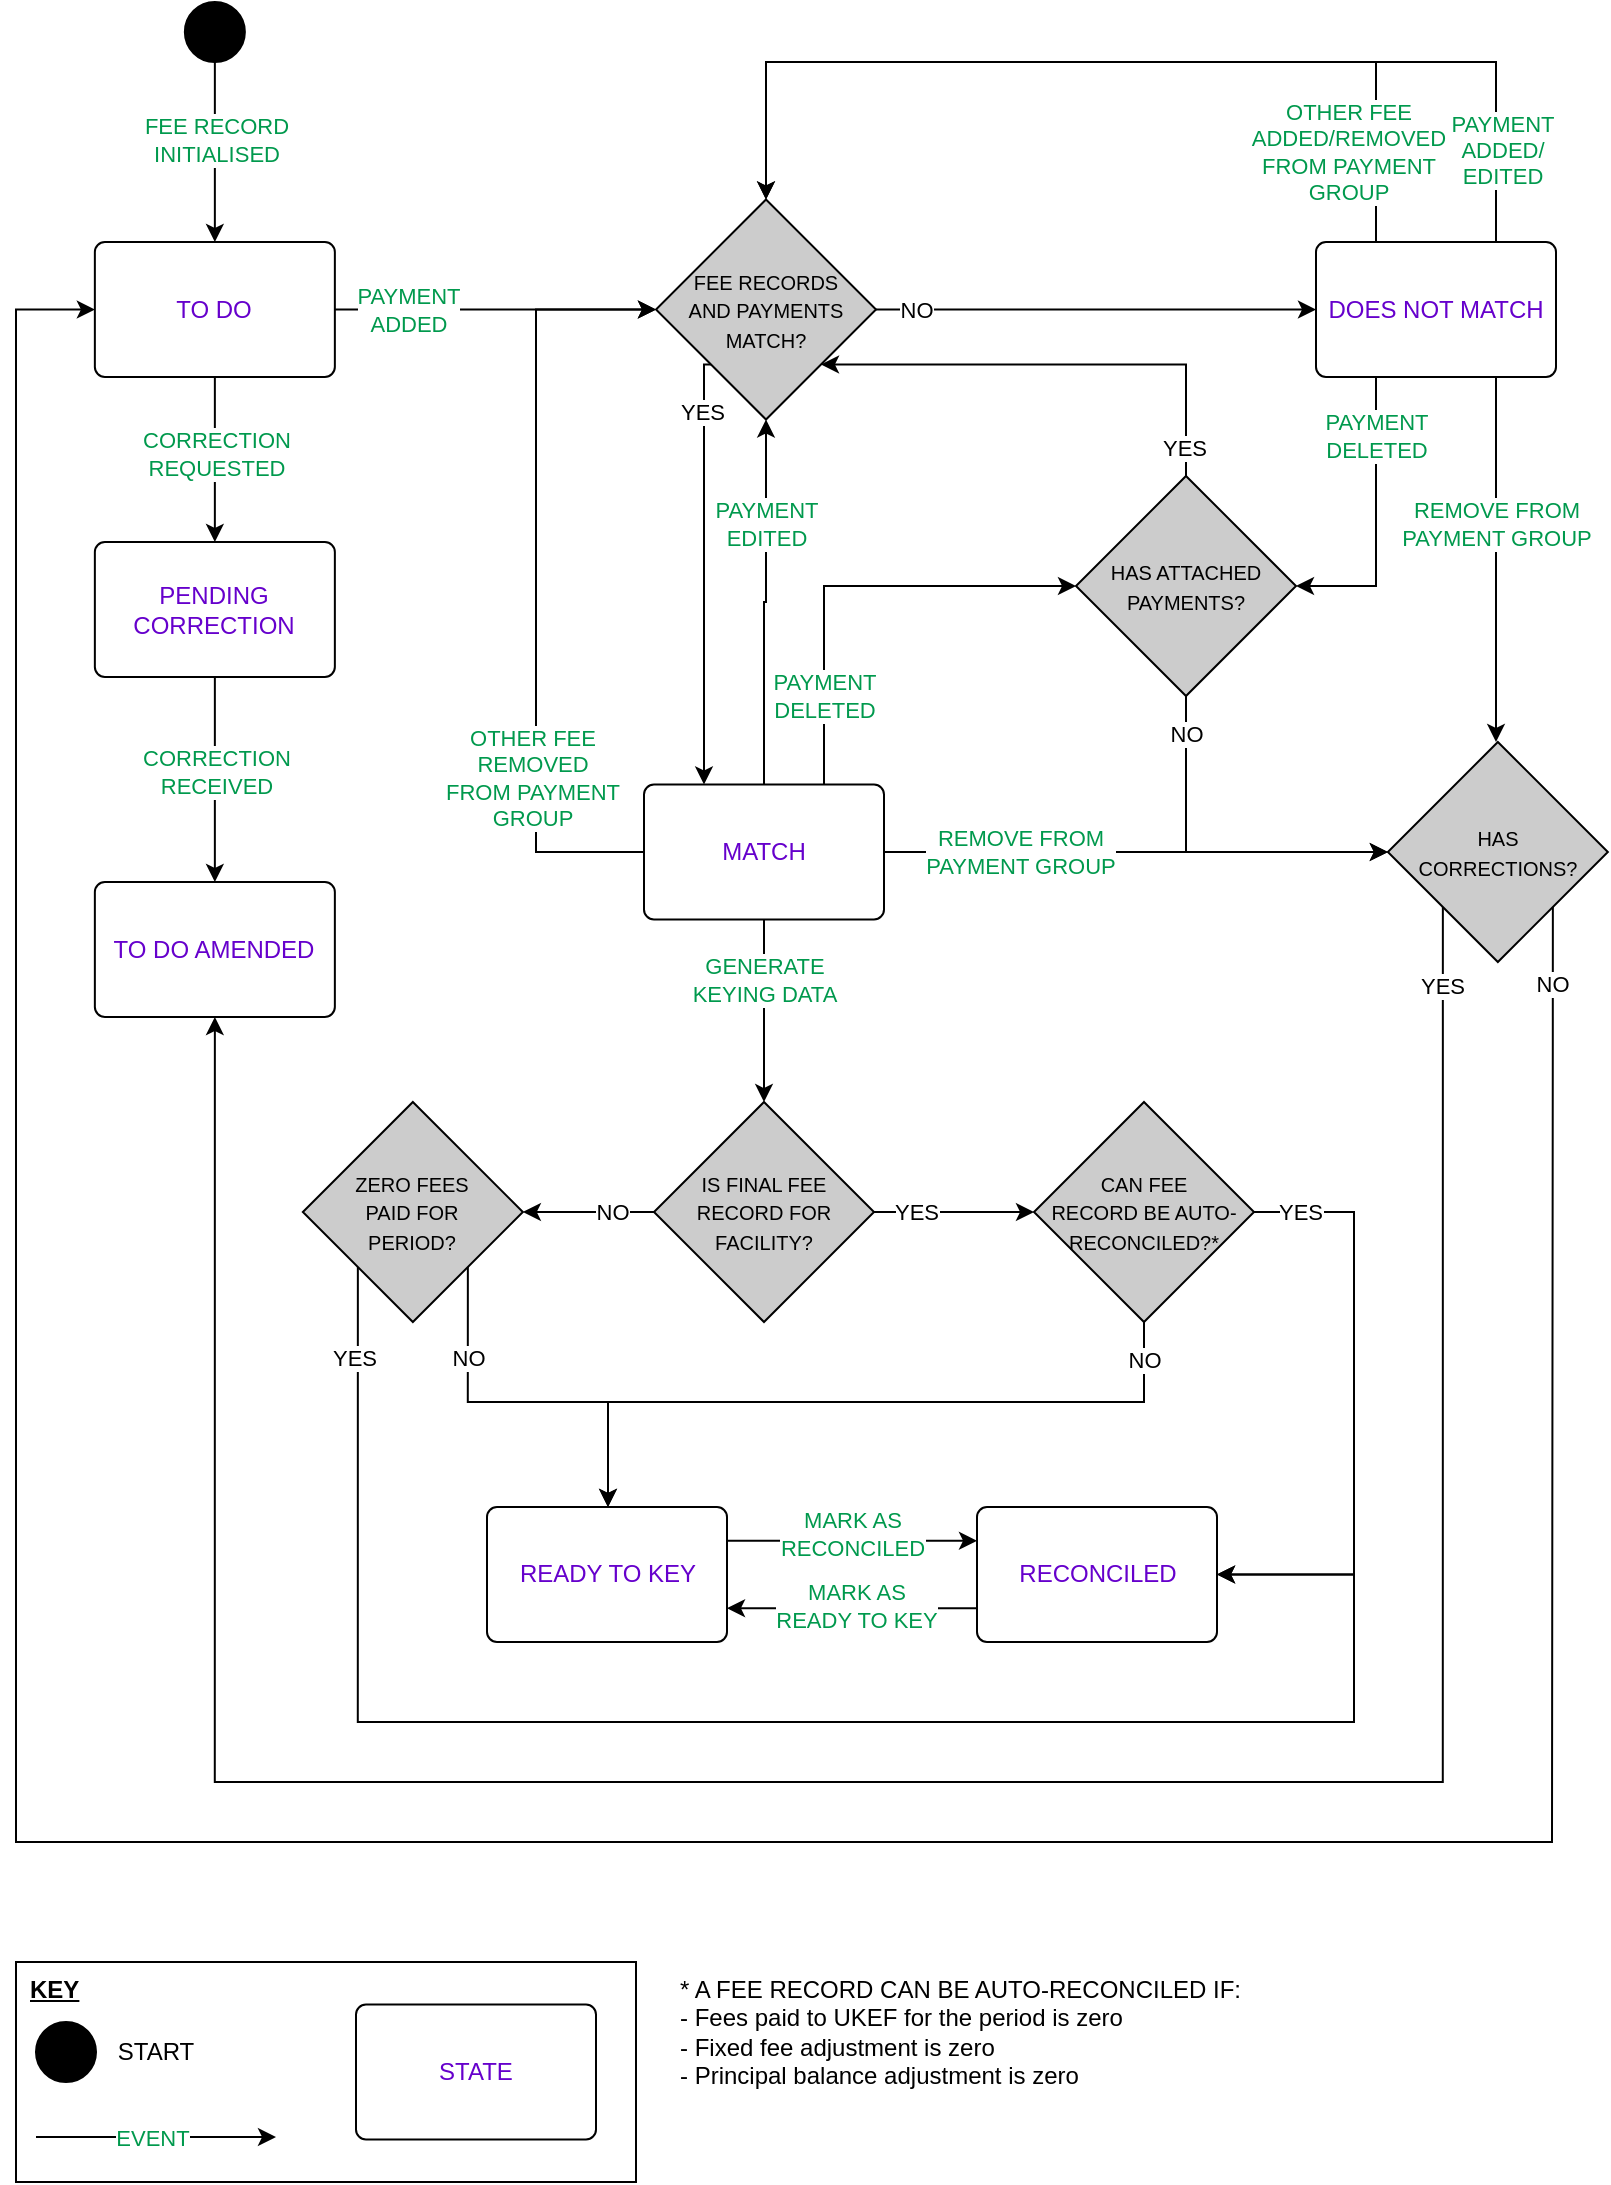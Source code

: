 <mxfile version="22.1.2" type="device">
  <diagram name="Page-1" id="NJPWzTDh_QYS_qL_PLhn">
    <mxGraphModel dx="1848" dy="2431" grid="1" gridSize="10" guides="1" tooltips="1" connect="1" arrows="1" fold="1" page="1" pageScale="1" pageWidth="827" pageHeight="1169" math="0" shadow="0">
      <root>
        <mxCell id="0" />
        <mxCell id="1" parent="0" />
        <mxCell id="Gj9VxU12owduN0ynIQGK-17" value="&lt;font style=&quot;font-size: 10px;&quot;&gt;FEE RECORDS&lt;br&gt;AND PAYMENTS MATCH?&lt;br&gt;&lt;/font&gt;" style="rhombus;whiteSpace=wrap;html=1;labelBackgroundColor=none;fillColor=#CCCCCC;fontColor=default;" vertex="1" parent="1">
          <mxGeometry x="330" y="-1061.25" width="110" height="110" as="geometry" />
        </mxCell>
        <mxCell id="Gj9VxU12owduN0ynIQGK-3" value="" style="ellipse;fillColor=strokeColor;html=1;" vertex="1" parent="1">
          <mxGeometry x="94.43" y="-1160" width="30" height="30" as="geometry" />
        </mxCell>
        <mxCell id="Gj9VxU12owduN0ynIQGK-4" value="&lt;font color=&quot;#6600cc&quot;&gt;TO DO&lt;/font&gt;" style="html=1;align=center;verticalAlign=middle;rounded=1;absoluteArcSize=1;arcSize=10;dashed=0;whiteSpace=wrap;" vertex="1" parent="1">
          <mxGeometry x="49.43" y="-1040" width="120" height="67.5" as="geometry" />
        </mxCell>
        <mxCell id="Gj9VxU12owduN0ynIQGK-5" value="" style="endArrow=classic;html=1;rounded=0;exitX=0.5;exitY=1;exitDx=0;exitDy=0;entryX=0.5;entryY=0;entryDx=0;entryDy=0;edgeStyle=orthogonalEdgeStyle;" edge="1" parent="1" source="Gj9VxU12owduN0ynIQGK-3" target="Gj9VxU12owduN0ynIQGK-4">
          <mxGeometry width="50" height="50" relative="1" as="geometry">
            <mxPoint x="230" y="-1250" as="sourcePoint" />
            <mxPoint x="270" y="-1205" as="targetPoint" />
          </mxGeometry>
        </mxCell>
        <mxCell id="Gj9VxU12owduN0ynIQGK-6" value="&lt;font color=&quot;#00994d&quot;&gt;FEE RECORD&lt;br&gt;INITIALISED&lt;br&gt;&lt;/font&gt;" style="edgeLabel;html=1;align=center;verticalAlign=middle;resizable=0;points=[];" vertex="1" connectable="0" parent="Gj9VxU12owduN0ynIQGK-5">
          <mxGeometry x="-0.085" y="3" relative="1" as="geometry">
            <mxPoint x="-3" y="-2" as="offset" />
          </mxGeometry>
        </mxCell>
        <mxCell id="Gj9VxU12owduN0ynIQGK-59" style="edgeStyle=orthogonalEdgeStyle;rounded=0;orthogonalLoop=1;jettySize=auto;html=1;exitX=0;exitY=0.5;exitDx=0;exitDy=0;entryX=0;entryY=0.5;entryDx=0;entryDy=0;" edge="1" parent="1" source="Gj9VxU12owduN0ynIQGK-79" target="Gj9VxU12owduN0ynIQGK-17">
          <mxGeometry relative="1" as="geometry">
            <mxPoint x="330" y="-980" as="targetPoint" />
            <Array as="points">
              <mxPoint x="270" y="-735" />
              <mxPoint x="270" y="-1006" />
            </Array>
          </mxGeometry>
        </mxCell>
        <mxCell id="Gj9VxU12owduN0ynIQGK-60" value="&lt;span style=&quot;color: rgb(0, 153, 77);&quot;&gt;OTHER FEE&lt;br&gt;REMOVED&lt;br&gt;FROM PAYMENT&lt;br&gt;GROUP&lt;br&gt;&lt;/span&gt;" style="edgeLabel;html=1;align=center;verticalAlign=middle;resizable=0;points=[];" vertex="1" connectable="0" parent="Gj9VxU12owduN0ynIQGK-59">
          <mxGeometry x="-0.115" y="1" relative="1" as="geometry">
            <mxPoint x="-1" y="79" as="offset" />
          </mxGeometry>
        </mxCell>
        <mxCell id="Gj9VxU12owduN0ynIQGK-63" style="edgeStyle=orthogonalEdgeStyle;rounded=0;orthogonalLoop=1;jettySize=auto;html=1;exitX=0.25;exitY=1;exitDx=0;exitDy=0;entryX=1;entryY=0.5;entryDx=0;entryDy=0;" edge="1" parent="1" source="Gj9VxU12owduN0ynIQGK-8" target="Gj9VxU12owduN0ynIQGK-85">
          <mxGeometry relative="1" as="geometry">
            <mxPoint x="1069.93" y="-1033.17" as="targetPoint" />
            <mxPoint x="949.86" y="-972.545" as="sourcePoint" />
            <Array as="points">
              <mxPoint x="690" y="-868" />
            </Array>
          </mxGeometry>
        </mxCell>
        <mxCell id="Gj9VxU12owduN0ynIQGK-64" value="&lt;font style=&quot;border-color: var(--border-color);&quot; color=&quot;#00994d&quot;&gt;PAYMENT&lt;/font&gt;&lt;br style=&quot;border-color: var(--border-color); color: rgb(0, 153, 77);&quot;&gt;&lt;span style=&quot;border-color: var(--border-color); color: rgb(0, 153, 77);&quot;&gt;DELETED&lt;/span&gt;" style="edgeLabel;html=1;align=center;verticalAlign=middle;resizable=0;points=[];" vertex="1" connectable="0" parent="Gj9VxU12owduN0ynIQGK-63">
          <mxGeometry x="-0.003" relative="1" as="geometry">
            <mxPoint y="-43" as="offset" />
          </mxGeometry>
        </mxCell>
        <mxCell id="Gj9VxU12owduN0ynIQGK-65" style="edgeStyle=orthogonalEdgeStyle;rounded=0;orthogonalLoop=1;jettySize=auto;html=1;exitX=0.75;exitY=1;exitDx=0;exitDy=0;entryX=0.5;entryY=0;entryDx=0;entryDy=0;" edge="1" parent="1" source="Gj9VxU12owduN0ynIQGK-8" target="Gj9VxU12owduN0ynIQGK-35">
          <mxGeometry relative="1" as="geometry">
            <mxPoint x="797.5" y="-951.25" as="sourcePoint" />
            <mxPoint x="720.0" y="-756.25" as="targetPoint" />
            <Array as="points">
              <mxPoint x="750" y="-790" />
            </Array>
          </mxGeometry>
        </mxCell>
        <mxCell id="Gj9VxU12owduN0ynIQGK-66" value="&lt;font color=&quot;#00994d&quot;&gt;REMOVE FROM&lt;br style=&quot;border-color: var(--border-color);&quot;&gt;PAYMENT GROUP&lt;/font&gt;" style="edgeLabel;html=1;align=center;verticalAlign=middle;resizable=0;points=[];" vertex="1" connectable="0" parent="Gj9VxU12owduN0ynIQGK-65">
          <mxGeometry x="-0.764" y="1" relative="1" as="geometry">
            <mxPoint x="-1" y="52" as="offset" />
          </mxGeometry>
        </mxCell>
        <mxCell id="Gj9VxU12owduN0ynIQGK-67" style="edgeStyle=orthogonalEdgeStyle;rounded=0;orthogonalLoop=1;jettySize=auto;html=1;exitX=0.25;exitY=0;exitDx=0;exitDy=0;entryX=0.5;entryY=0;entryDx=0;entryDy=0;" edge="1" parent="1" source="Gj9VxU12owduN0ynIQGK-8" target="Gj9VxU12owduN0ynIQGK-17">
          <mxGeometry relative="1" as="geometry">
            <Array as="points">
              <mxPoint x="690" y="-1130" />
              <mxPoint x="385" y="-1130" />
            </Array>
          </mxGeometry>
        </mxCell>
        <mxCell id="Gj9VxU12owduN0ynIQGK-68" value="&lt;font color=&quot;#00994d&quot;&gt;OTHER FEE&lt;br style=&quot;border-color: var(--border-color);&quot;&gt;ADDED/REMOVED&lt;br style=&quot;border-color: var(--border-color);&quot;&gt;FROM PAYMENT&lt;br style=&quot;border-color: var(--border-color);&quot;&gt;GROUP&lt;/font&gt;" style="edgeLabel;html=1;align=center;verticalAlign=middle;resizable=0;points=[];" vertex="1" connectable="0" parent="Gj9VxU12owduN0ynIQGK-67">
          <mxGeometry x="0.053" y="-1" relative="1" as="geometry">
            <mxPoint x="140" y="46" as="offset" />
          </mxGeometry>
        </mxCell>
        <mxCell id="Gj9VxU12owduN0ynIQGK-8" value="&lt;font color=&quot;#6600cc&quot;&gt;DOES NOT MATCH&lt;/font&gt;" style="html=1;align=center;verticalAlign=middle;rounded=1;absoluteArcSize=1;arcSize=10;dashed=0;whiteSpace=wrap;" vertex="1" parent="1">
          <mxGeometry x="660.0" y="-1040" width="120" height="67.5" as="geometry" />
        </mxCell>
        <mxCell id="Gj9VxU12owduN0ynIQGK-12" value="&lt;font color=&quot;#6600cc&quot;&gt;PENDING CORRECTION&lt;/font&gt;" style="html=1;align=center;verticalAlign=middle;rounded=1;absoluteArcSize=1;arcSize=10;dashed=0;whiteSpace=wrap;" vertex="1" parent="1">
          <mxGeometry x="49.43" y="-890" width="120" height="67.5" as="geometry" />
        </mxCell>
        <mxCell id="Gj9VxU12owduN0ynIQGK-13" value="&lt;font color=&quot;#6600cc&quot;&gt;TO DO AMENDED&lt;/font&gt;" style="html=1;align=center;verticalAlign=middle;rounded=1;absoluteArcSize=1;arcSize=10;dashed=0;whiteSpace=wrap;" vertex="1" parent="1">
          <mxGeometry x="49.43" y="-720" width="120" height="67.5" as="geometry" />
        </mxCell>
        <mxCell id="Gj9VxU12owduN0ynIQGK-15" value="" style="endArrow=classic;html=1;rounded=0;exitX=1;exitY=0.5;exitDx=0;exitDy=0;edgeStyle=orthogonalEdgeStyle;entryX=0;entryY=0.5;entryDx=0;entryDy=0;" edge="1" parent="1" source="Gj9VxU12owduN0ynIQGK-4" target="Gj9VxU12owduN0ynIQGK-17">
          <mxGeometry width="50" height="50" relative="1" as="geometry">
            <mxPoint x="186.43" y="-1060" as="sourcePoint" />
            <mxPoint x="109.43" y="-1100" as="targetPoint" />
          </mxGeometry>
        </mxCell>
        <mxCell id="Gj9VxU12owduN0ynIQGK-16" value="&lt;font color=&quot;#00994d&quot;&gt;PAYMENT&lt;br&gt;ADDED&lt;br&gt;&lt;/font&gt;" style="edgeLabel;html=1;align=center;verticalAlign=middle;resizable=0;points=[];" vertex="1" connectable="0" parent="Gj9VxU12owduN0ynIQGK-15">
          <mxGeometry x="-0.077" relative="1" as="geometry">
            <mxPoint x="-38" as="offset" />
          </mxGeometry>
        </mxCell>
        <mxCell id="Gj9VxU12owduN0ynIQGK-18" style="edgeStyle=orthogonalEdgeStyle;rounded=0;orthogonalLoop=1;jettySize=auto;html=1;entryX=0.25;entryY=0;entryDx=0;entryDy=0;exitX=0;exitY=1;exitDx=0;exitDy=0;" edge="1" parent="1" source="Gj9VxU12owduN0ynIQGK-17" target="Gj9VxU12owduN0ynIQGK-79">
          <mxGeometry relative="1" as="geometry">
            <mxPoint x="370" y="-1080" as="sourcePoint" />
            <Array as="points">
              <mxPoint x="354" y="-979" />
            </Array>
          </mxGeometry>
        </mxCell>
        <mxCell id="Gj9VxU12owduN0ynIQGK-19" value="YES" style="edgeLabel;html=1;align=center;verticalAlign=middle;resizable=0;points=[];" vertex="1" connectable="0" parent="Gj9VxU12owduN0ynIQGK-18">
          <mxGeometry x="-0.153" relative="1" as="geometry">
            <mxPoint x="-1" y="-64" as="offset" />
          </mxGeometry>
        </mxCell>
        <mxCell id="Gj9VxU12owduN0ynIQGK-20" style="edgeStyle=orthogonalEdgeStyle;rounded=0;orthogonalLoop=1;jettySize=auto;html=1;exitX=1;exitY=0.5;exitDx=0;exitDy=0;entryX=0;entryY=0.5;entryDx=0;entryDy=0;" edge="1" parent="1" source="Gj9VxU12owduN0ynIQGK-17" target="Gj9VxU12owduN0ynIQGK-8">
          <mxGeometry relative="1" as="geometry">
            <mxPoint x="422.5" y="-883.75" as="sourcePoint" />
            <mxPoint x="610" y="-960" as="targetPoint" />
            <Array as="points">
              <mxPoint x="490" y="-1006" />
              <mxPoint x="490" y="-1006" />
            </Array>
          </mxGeometry>
        </mxCell>
        <mxCell id="Gj9VxU12owduN0ynIQGK-21" value="NO" style="edgeLabel;html=1;align=center;verticalAlign=middle;resizable=0;points=[];" vertex="1" connectable="0" parent="Gj9VxU12owduN0ynIQGK-20">
          <mxGeometry x="-0.887" y="1" relative="1" as="geometry">
            <mxPoint x="7" y="1" as="offset" />
          </mxGeometry>
        </mxCell>
        <mxCell id="Gj9VxU12owduN0ynIQGK-22" value="" style="endArrow=classic;html=1;rounded=0;exitX=0.5;exitY=1;exitDx=0;exitDy=0;edgeStyle=orthogonalEdgeStyle;fontColor=#00994D;entryX=0.5;entryY=0;entryDx=0;entryDy=0;" edge="1" parent="1" source="Gj9VxU12owduN0ynIQGK-4" target="Gj9VxU12owduN0ynIQGK-12">
          <mxGeometry width="50" height="50" relative="1" as="geometry">
            <mxPoint x="296.43" y="-980" as="sourcePoint" />
            <mxPoint x="109.43" y="-870" as="targetPoint" />
          </mxGeometry>
        </mxCell>
        <mxCell id="Gj9VxU12owduN0ynIQGK-23" value="&lt;font color=&quot;#00994d&quot;&gt;CORRECTION&lt;br&gt;REQUESTED&lt;/font&gt;" style="edgeLabel;html=1;align=center;verticalAlign=middle;resizable=0;points=[];" vertex="1" connectable="0" parent="Gj9VxU12owduN0ynIQGK-22">
          <mxGeometry x="-0.077" relative="1" as="geometry">
            <mxPoint as="offset" />
          </mxGeometry>
        </mxCell>
        <mxCell id="Gj9VxU12owduN0ynIQGK-26" value="" style="endArrow=classic;html=1;rounded=0;exitX=0.5;exitY=1;exitDx=0;exitDy=0;edgeStyle=orthogonalEdgeStyle;fontColor=#00994D;entryX=0.5;entryY=0;entryDx=0;entryDy=0;" edge="1" parent="1" source="Gj9VxU12owduN0ynIQGK-12" target="Gj9VxU12owduN0ynIQGK-13">
          <mxGeometry width="50" height="50" relative="1" as="geometry">
            <mxPoint x="176.43" y="-810" as="sourcePoint" />
            <mxPoint x="106.43" y="-730" as="targetPoint" />
          </mxGeometry>
        </mxCell>
        <mxCell id="Gj9VxU12owduN0ynIQGK-27" value="&lt;font color=&quot;#00994d&quot;&gt;CORRECTION&lt;br&gt;RECEIVED&lt;/font&gt;" style="edgeLabel;html=1;align=center;verticalAlign=middle;resizable=0;points=[];" vertex="1" connectable="0" parent="Gj9VxU12owduN0ynIQGK-26">
          <mxGeometry x="-0.077" relative="1" as="geometry">
            <mxPoint as="offset" />
          </mxGeometry>
        </mxCell>
        <mxCell id="Gj9VxU12owduN0ynIQGK-32" style="edgeStyle=orthogonalEdgeStyle;rounded=0;orthogonalLoop=1;jettySize=auto;html=1;exitX=0.5;exitY=1;exitDx=0;exitDy=0;entryX=0;entryY=0.5;entryDx=0;entryDy=0;" edge="1" parent="1" source="Gj9VxU12owduN0ynIQGK-85" target="Gj9VxU12owduN0ynIQGK-35">
          <mxGeometry relative="1" as="geometry">
            <mxPoint x="770" y="-795" as="targetPoint" />
            <mxPoint x="220" y="-1574" as="sourcePoint" />
            <Array as="points">
              <mxPoint x="595" y="-735" />
            </Array>
          </mxGeometry>
        </mxCell>
        <mxCell id="Gj9VxU12owduN0ynIQGK-33" value="NO" style="edgeLabel;html=1;align=center;verticalAlign=middle;resizable=0;points=[];" vertex="1" connectable="0" parent="Gj9VxU12owduN0ynIQGK-32">
          <mxGeometry x="-0.887" y="1" relative="1" as="geometry">
            <mxPoint x="-1" y="9" as="offset" />
          </mxGeometry>
        </mxCell>
        <mxCell id="Gj9VxU12owduN0ynIQGK-36" style="edgeStyle=orthogonalEdgeStyle;rounded=0;orthogonalLoop=1;jettySize=auto;html=1;exitX=0;exitY=1;exitDx=0;exitDy=0;entryX=0.5;entryY=1;entryDx=0;entryDy=0;" edge="1" parent="1" source="Gj9VxU12owduN0ynIQGK-35" target="Gj9VxU12owduN0ynIQGK-13">
          <mxGeometry relative="1" as="geometry">
            <mxPoint x="52.39" y="-526.25" as="targetPoint" />
            <mxPoint x="607.89" y="-690" as="sourcePoint" />
            <Array as="points">
              <mxPoint x="723" y="-270" />
              <mxPoint x="109" y="-270" />
            </Array>
          </mxGeometry>
        </mxCell>
        <mxCell id="Gj9VxU12owduN0ynIQGK-37" value="YES" style="edgeLabel;html=1;align=center;verticalAlign=middle;resizable=0;points=[];" vertex="1" connectable="0" parent="Gj9VxU12owduN0ynIQGK-36">
          <mxGeometry x="-0.95" relative="1" as="geometry">
            <mxPoint x="-1" y="3" as="offset" />
          </mxGeometry>
        </mxCell>
        <mxCell id="Gj9VxU12owduN0ynIQGK-91" style="edgeStyle=orthogonalEdgeStyle;rounded=0;orthogonalLoop=1;jettySize=auto;html=1;exitX=1;exitY=1;exitDx=0;exitDy=0;entryX=0;entryY=0.5;entryDx=0;entryDy=0;" edge="1" parent="1" source="Gj9VxU12owduN0ynIQGK-35" target="Gj9VxU12owduN0ynIQGK-4">
          <mxGeometry relative="1" as="geometry">
            <Array as="points">
              <mxPoint x="778" y="-640" />
              <mxPoint x="778" y="-240" />
              <mxPoint x="10" y="-240" />
              <mxPoint x="10" y="-1006" />
            </Array>
          </mxGeometry>
        </mxCell>
        <mxCell id="Gj9VxU12owduN0ynIQGK-92" value="NO" style="edgeLabel;html=1;align=center;verticalAlign=middle;resizable=0;points=[];" vertex="1" connectable="0" parent="Gj9VxU12owduN0ynIQGK-91">
          <mxGeometry x="-0.972" y="1" relative="1" as="geometry">
            <mxPoint x="-2" y="10" as="offset" />
          </mxGeometry>
        </mxCell>
        <mxCell id="Gj9VxU12owduN0ynIQGK-35" value="&lt;font style=&quot;font-size: 10px;&quot;&gt;HAS&lt;br&gt;CORRECTIONS?&lt;br&gt;&lt;/font&gt;" style="rhombus;whiteSpace=wrap;html=1;labelBackgroundColor=none;fillColor=#CCCCCC;fontColor=default;" vertex="1" parent="1">
          <mxGeometry x="695.93" y="-790" width="110" height="110" as="geometry" />
        </mxCell>
        <mxCell id="Gj9VxU12owduN0ynIQGK-49" value="* A FEE RECORD CAN BE AUTO-RECONCILED IF:&lt;br&gt;- Fees paid to UKEF for the period is zero&lt;br&gt;- Fixed fee adjustment is zero&lt;br&gt;- Principal balance adjustment is zero" style="text;html=1;strokeColor=none;fillColor=none;align=left;verticalAlign=top;whiteSpace=wrap;rounded=0;" vertex="1" parent="1">
          <mxGeometry x="340" y="-180" width="447" height="110" as="geometry" />
        </mxCell>
        <mxCell id="Gj9VxU12owduN0ynIQGK-57" value="" style="endArrow=classic;html=1;rounded=0;exitX=1;exitY=0.5;exitDx=0;exitDy=0;edgeStyle=orthogonalEdgeStyle;entryX=0;entryY=0.5;entryDx=0;entryDy=0;" edge="1" parent="1" source="Gj9VxU12owduN0ynIQGK-79" target="Gj9VxU12owduN0ynIQGK-35">
          <mxGeometry width="50" height="50" relative="1" as="geometry">
            <mxPoint x="430" y="-806.875" as="sourcePoint" />
            <mxPoint x="604.93" y="-850" as="targetPoint" />
            <Array as="points">
              <mxPoint x="490" y="-735" />
              <mxPoint x="490" y="-735" />
            </Array>
          </mxGeometry>
        </mxCell>
        <mxCell id="Gj9VxU12owduN0ynIQGK-58" value="&lt;font color=&quot;#00994d&quot;&gt;REMOVE FROM&lt;br&gt;PAYMENT GROUP&lt;br&gt;&lt;/font&gt;" style="edgeLabel;html=1;align=center;verticalAlign=middle;resizable=0;points=[];" vertex="1" connectable="0" parent="Gj9VxU12owduN0ynIQGK-57">
          <mxGeometry x="-0.077" relative="1" as="geometry">
            <mxPoint x="-49" as="offset" />
          </mxGeometry>
        </mxCell>
        <mxCell id="Gj9VxU12owduN0ynIQGK-61" value="" style="endArrow=classic;html=1;rounded=0;exitX=0.75;exitY=0;exitDx=0;exitDy=0;edgeStyle=orthogonalEdgeStyle;entryX=0.5;entryY=0;entryDx=0;entryDy=0;" edge="1" parent="1" source="Gj9VxU12owduN0ynIQGK-8" target="Gj9VxU12owduN0ynIQGK-17">
          <mxGeometry width="50" height="50" relative="1" as="geometry">
            <mxPoint x="219.93" y="-1060" as="sourcePoint" />
            <mxPoint x="219.93" y="-1160" as="targetPoint" />
            <Array as="points">
              <mxPoint x="750" y="-1130" />
              <mxPoint x="385" y="-1130" />
            </Array>
          </mxGeometry>
        </mxCell>
        <mxCell id="Gj9VxU12owduN0ynIQGK-62" value="&lt;font color=&quot;#00994d&quot;&gt;PAYMENT&lt;br&gt;ADDED/&lt;br&gt;EDITED&lt;br&gt;&lt;/font&gt;" style="edgeLabel;html=1;align=center;verticalAlign=middle;resizable=0;points=[];" vertex="1" connectable="0" parent="Gj9VxU12owduN0ynIQGK-61">
          <mxGeometry x="-0.077" relative="1" as="geometry">
            <mxPoint x="154" y="44" as="offset" />
          </mxGeometry>
        </mxCell>
        <mxCell id="Gj9VxU12owduN0ynIQGK-83" style="edgeStyle=orthogonalEdgeStyle;rounded=0;orthogonalLoop=1;jettySize=auto;html=1;entryX=0.5;entryY=0;entryDx=0;entryDy=0;exitX=0.5;exitY=1;exitDx=0;exitDy=0;" edge="1" parent="1" source="Gj9VxU12owduN0ynIQGK-79" target="Gj9VxU12owduN0ynIQGK-99">
          <mxGeometry relative="1" as="geometry">
            <mxPoint x="429" y="-670" as="sourcePoint" />
            <mxPoint x="459" y="-600" as="targetPoint" />
            <Array as="points">
              <mxPoint x="384" y="-630" />
              <mxPoint x="384" y="-630" />
            </Array>
          </mxGeometry>
        </mxCell>
        <mxCell id="Gj9VxU12owduN0ynIQGK-84" value="&lt;font color=&quot;#00994d&quot;&gt;GENERATE&lt;br style=&quot;border-color: var(--border-color);&quot;&gt;KEYING DATA&lt;/font&gt;" style="edgeLabel;html=1;align=center;verticalAlign=middle;resizable=0;points=[];" vertex="1" connectable="0" parent="Gj9VxU12owduN0ynIQGK-83">
          <mxGeometry x="-0.616" y="-1" relative="1" as="geometry">
            <mxPoint x="1" y="12" as="offset" />
          </mxGeometry>
        </mxCell>
        <mxCell id="Gj9VxU12owduN0ynIQGK-89" style="edgeStyle=orthogonalEdgeStyle;rounded=0;orthogonalLoop=1;jettySize=auto;html=1;exitX=0.75;exitY=0;exitDx=0;exitDy=0;entryX=0;entryY=0.5;entryDx=0;entryDy=0;" edge="1" parent="1" source="Gj9VxU12owduN0ynIQGK-79" target="Gj9VxU12owduN0ynIQGK-85">
          <mxGeometry relative="1" as="geometry">
            <Array as="points">
              <mxPoint x="414" y="-868" />
            </Array>
          </mxGeometry>
        </mxCell>
        <mxCell id="Gj9VxU12owduN0ynIQGK-90" value="&lt;font color=&quot;#00994d&quot;&gt;&lt;font style=&quot;border-color: var(--border-color);&quot;&gt;PAYMENT&lt;/font&gt;&lt;br style=&quot;border-color: var(--border-color);&quot;&gt;&lt;span style=&quot;border-color: var(--border-color);&quot;&gt;DELETED&lt;/span&gt;&lt;/font&gt;" style="edgeLabel;html=1;align=center;verticalAlign=middle;resizable=0;points=[];" vertex="1" connectable="0" parent="Gj9VxU12owduN0ynIQGK-89">
          <mxGeometry x="-0.687" relative="1" as="geometry">
            <mxPoint y="-9" as="offset" />
          </mxGeometry>
        </mxCell>
        <mxCell id="Gj9VxU12owduN0ynIQGK-124" style="edgeStyle=orthogonalEdgeStyle;rounded=0;orthogonalLoop=1;jettySize=auto;html=1;exitX=0.5;exitY=0;exitDx=0;exitDy=0;entryX=0.5;entryY=1;entryDx=0;entryDy=0;" edge="1" parent="1" source="Gj9VxU12owduN0ynIQGK-79" target="Gj9VxU12owduN0ynIQGK-17">
          <mxGeometry relative="1" as="geometry" />
        </mxCell>
        <mxCell id="Gj9VxU12owduN0ynIQGK-125" value="&lt;font color=&quot;#00994d&quot;&gt;&lt;font style=&quot;border-color: var(--border-color);&quot;&gt;PAYMENT&lt;/font&gt;&lt;br style=&quot;border-color: var(--border-color);&quot;&gt;EDITED&lt;/font&gt;" style="edgeLabel;html=1;align=center;verticalAlign=middle;resizable=0;points=[];" vertex="1" connectable="0" parent="Gj9VxU12owduN0ynIQGK-124">
          <mxGeometry x="0.394" y="-1" relative="1" as="geometry">
            <mxPoint x="-1" y="-4" as="offset" />
          </mxGeometry>
        </mxCell>
        <mxCell id="Gj9VxU12owduN0ynIQGK-79" value="&lt;font color=&quot;#6600cc&quot;&gt;MATCH&lt;/font&gt;" style="html=1;align=center;verticalAlign=middle;rounded=1;absoluteArcSize=1;arcSize=10;dashed=0;whiteSpace=wrap;" vertex="1" parent="1">
          <mxGeometry x="324" y="-768.75" width="120" height="67.5" as="geometry" />
        </mxCell>
        <mxCell id="Gj9VxU12owduN0ynIQGK-86" style="edgeStyle=orthogonalEdgeStyle;rounded=0;orthogonalLoop=1;jettySize=auto;html=1;exitX=0.5;exitY=0;exitDx=0;exitDy=0;entryX=1;entryY=1;entryDx=0;entryDy=0;" edge="1" parent="1" source="Gj9VxU12owduN0ynIQGK-85" target="Gj9VxU12owduN0ynIQGK-17">
          <mxGeometry relative="1" as="geometry">
            <mxPoint x="440" y="-960" as="targetPoint" />
            <Array as="points">
              <mxPoint x="595" y="-979" />
            </Array>
          </mxGeometry>
        </mxCell>
        <mxCell id="Gj9VxU12owduN0ynIQGK-87" value="YES" style="edgeLabel;html=1;align=center;verticalAlign=middle;resizable=0;points=[];" vertex="1" connectable="0" parent="Gj9VxU12owduN0ynIQGK-86">
          <mxGeometry x="-0.804" relative="1" as="geometry">
            <mxPoint x="-1" y="9" as="offset" />
          </mxGeometry>
        </mxCell>
        <mxCell id="Gj9VxU12owduN0ynIQGK-85" value="&lt;font style=&quot;font-size: 10px;&quot;&gt;HAS ATTACHED&lt;br&gt;PAYMENTS?&lt;br&gt;&lt;/font&gt;" style="rhombus;whiteSpace=wrap;html=1;labelBackgroundColor=none;fillColor=#CCCCCC;fontColor=default;" vertex="1" parent="1">
          <mxGeometry x="540" y="-923" width="110" height="110" as="geometry" />
        </mxCell>
        <mxCell id="Gj9VxU12owduN0ynIQGK-93" value="&lt;font color=&quot;#6600cc&quot;&gt;READY TO KEY&lt;/font&gt;" style="html=1;align=center;verticalAlign=middle;rounded=1;absoluteArcSize=1;arcSize=10;dashed=0;whiteSpace=wrap;" vertex="1" parent="1">
          <mxGeometry x="245.5" y="-407.5" width="120" height="67.5" as="geometry" />
        </mxCell>
        <mxCell id="Gj9VxU12owduN0ynIQGK-94" value="&lt;font color=&quot;#6600cc&quot;&gt;RECONCILED&lt;/font&gt;" style="html=1;align=center;verticalAlign=middle;rounded=1;absoluteArcSize=1;arcSize=10;dashed=0;whiteSpace=wrap;" vertex="1" parent="1">
          <mxGeometry x="490.5" y="-407.5" width="120" height="67.5" as="geometry" />
        </mxCell>
        <mxCell id="Gj9VxU12owduN0ynIQGK-99" value="&lt;font style=&quot;font-size: 10px;&quot;&gt;IS FINAL FEE&lt;br&gt;RECORD FOR&lt;br&gt;FACILITY?&lt;br&gt;&lt;/font&gt;" style="rhombus;whiteSpace=wrap;html=1;labelBackgroundColor=none;fillColor=#CCCCCC;fontColor=default;" vertex="1" parent="1">
          <mxGeometry x="329" y="-610" width="110" height="110" as="geometry" />
        </mxCell>
        <mxCell id="Gj9VxU12owduN0ynIQGK-100" style="edgeStyle=orthogonalEdgeStyle;rounded=0;orthogonalLoop=1;jettySize=auto;html=1;exitX=0;exitY=1;exitDx=0;exitDy=0;entryX=1;entryY=0.5;entryDx=0;entryDy=0;" edge="1" parent="1" source="Gj9VxU12owduN0ynIQGK-104" target="Gj9VxU12owduN0ynIQGK-94">
          <mxGeometry relative="1" as="geometry">
            <Array as="points">
              <mxPoint x="181" y="-300" />
              <mxPoint x="679" y="-300" />
              <mxPoint x="679" y="-374" />
            </Array>
          </mxGeometry>
        </mxCell>
        <mxCell id="Gj9VxU12owduN0ynIQGK-101" value="YES" style="edgeLabel;html=1;align=center;verticalAlign=middle;resizable=0;points=[];" vertex="1" connectable="0" parent="Gj9VxU12owduN0ynIQGK-100">
          <mxGeometry x="-0.867" relative="1" as="geometry">
            <mxPoint x="-2" y="-12" as="offset" />
          </mxGeometry>
        </mxCell>
        <mxCell id="Gj9VxU12owduN0ynIQGK-102" style="edgeStyle=orthogonalEdgeStyle;rounded=0;orthogonalLoop=1;jettySize=auto;html=1;exitX=1;exitY=1;exitDx=0;exitDy=0;entryX=0.5;entryY=0;entryDx=0;entryDy=0;" edge="1" parent="1" source="Gj9VxU12owduN0ynIQGK-104" target="Gj9VxU12owduN0ynIQGK-93">
          <mxGeometry relative="1" as="geometry">
            <Array as="points">
              <mxPoint x="236" y="-460" />
              <mxPoint x="306" y="-460" />
              <mxPoint x="306" y="-407" />
            </Array>
          </mxGeometry>
        </mxCell>
        <mxCell id="Gj9VxU12owduN0ynIQGK-103" value="NO" style="edgeLabel;html=1;align=center;verticalAlign=middle;resizable=0;points=[];" vertex="1" connectable="0" parent="Gj9VxU12owduN0ynIQGK-102">
          <mxGeometry x="-0.808" relative="1" as="geometry">
            <mxPoint y="27" as="offset" />
          </mxGeometry>
        </mxCell>
        <mxCell id="Gj9VxU12owduN0ynIQGK-104" value="&lt;font style=&quot;font-size: 10px;&quot;&gt;ZERO FEES &lt;br&gt;PAID FOR&lt;br&gt;PERIOD?&lt;br&gt;&lt;/font&gt;" style="rhombus;whiteSpace=wrap;html=1;labelBackgroundColor=none;fillColor=#CCCCCC;fontColor=default;verticalAlign=middle;" vertex="1" parent="1">
          <mxGeometry x="153.43" y="-610" width="110" height="110" as="geometry" />
        </mxCell>
        <mxCell id="Gj9VxU12owduN0ynIQGK-105" style="edgeStyle=orthogonalEdgeStyle;rounded=0;orthogonalLoop=1;jettySize=auto;html=1;exitX=1;exitY=0.5;exitDx=0;exitDy=0;entryX=1;entryY=0.5;entryDx=0;entryDy=0;" edge="1" parent="1" source="Gj9VxU12owduN0ynIQGK-109" target="Gj9VxU12owduN0ynIQGK-94">
          <mxGeometry relative="1" as="geometry">
            <Array as="points">
              <mxPoint x="679" y="-555" />
              <mxPoint x="679" y="-374" />
            </Array>
          </mxGeometry>
        </mxCell>
        <mxCell id="Gj9VxU12owduN0ynIQGK-106" value="YES" style="edgeLabel;html=1;align=center;verticalAlign=middle;resizable=0;points=[];" vertex="1" connectable="0" parent="Gj9VxU12owduN0ynIQGK-105">
          <mxGeometry x="-0.9" relative="1" as="geometry">
            <mxPoint x="8" as="offset" />
          </mxGeometry>
        </mxCell>
        <mxCell id="Gj9VxU12owduN0ynIQGK-107" style="edgeStyle=orthogonalEdgeStyle;rounded=0;orthogonalLoop=1;jettySize=auto;html=1;exitX=0.5;exitY=1;exitDx=0;exitDy=0;entryX=0.5;entryY=0;entryDx=0;entryDy=0;" edge="1" parent="1" source="Gj9VxU12owduN0ynIQGK-109" target="Gj9VxU12owduN0ynIQGK-93">
          <mxGeometry relative="1" as="geometry">
            <Array as="points">
              <mxPoint x="574" y="-460" />
              <mxPoint x="306" y="-460" />
              <mxPoint x="306" y="-407" />
            </Array>
          </mxGeometry>
        </mxCell>
        <mxCell id="Gj9VxU12owduN0ynIQGK-108" value="NO" style="edgeLabel;html=1;align=center;verticalAlign=middle;resizable=0;points=[];" vertex="1" connectable="0" parent="Gj9VxU12owduN0ynIQGK-107">
          <mxGeometry x="-0.151" y="-1" relative="1" as="geometry">
            <mxPoint x="113" y="-20" as="offset" />
          </mxGeometry>
        </mxCell>
        <mxCell id="Gj9VxU12owduN0ynIQGK-109" value="&lt;font style=&quot;font-size: 10px;&quot;&gt;CAN FEE&lt;br&gt;RECORD BE AUTO-RECONCILED?*&lt;br&gt;&lt;/font&gt;" style="rhombus;whiteSpace=wrap;html=1;labelBackgroundColor=none;fillColor=#CCCCCC;fontColor=default;verticalAlign=middle;" vertex="1" parent="1">
          <mxGeometry x="519" y="-610" width="110" height="110" as="geometry" />
        </mxCell>
        <mxCell id="Gj9VxU12owduN0ynIQGK-95" style="edgeStyle=orthogonalEdgeStyle;rounded=0;orthogonalLoop=1;jettySize=auto;html=1;exitX=0;exitY=0.5;exitDx=0;exitDy=0;entryX=1;entryY=0.5;entryDx=0;entryDy=0;" edge="1" parent="1" source="Gj9VxU12owduN0ynIQGK-99" target="Gj9VxU12owduN0ynIQGK-104">
          <mxGeometry relative="1" as="geometry">
            <mxPoint x="374" y="-238.75" as="targetPoint" />
          </mxGeometry>
        </mxCell>
        <mxCell id="Gj9VxU12owduN0ynIQGK-96" value="NO" style="edgeLabel;html=1;align=center;verticalAlign=middle;resizable=0;points=[];" vertex="1" connectable="0" parent="Gj9VxU12owduN0ynIQGK-95">
          <mxGeometry x="-0.726" y="-1" relative="1" as="geometry">
            <mxPoint x="-12" y="1" as="offset" />
          </mxGeometry>
        </mxCell>
        <mxCell id="Gj9VxU12owduN0ynIQGK-110" value="" style="endArrow=classic;html=1;rounded=0;exitX=1;exitY=0.25;exitDx=0;exitDy=0;edgeStyle=orthogonalEdgeStyle;entryX=0;entryY=0.25;entryDx=0;entryDy=0;" edge="1" parent="1" source="Gj9VxU12owduN0ynIQGK-93" target="Gj9VxU12owduN0ynIQGK-94">
          <mxGeometry width="50" height="50" relative="1" as="geometry">
            <mxPoint x="453.57" y="-548.75" as="sourcePoint" />
            <mxPoint x="305.57" y="-498.75" as="targetPoint" />
          </mxGeometry>
        </mxCell>
        <mxCell id="Gj9VxU12owduN0ynIQGK-111" value="&lt;font color=&quot;#00994d&quot;&gt;MARK AS&lt;br&gt;RECONCILED&lt;br&gt;&lt;/font&gt;" style="edgeLabel;html=1;align=center;verticalAlign=middle;resizable=0;points=[];" vertex="1" connectable="0" parent="Gj9VxU12owduN0ynIQGK-110">
          <mxGeometry x="-0.077" relative="1" as="geometry">
            <mxPoint x="5" y="-4" as="offset" />
          </mxGeometry>
        </mxCell>
        <mxCell id="Gj9VxU12owduN0ynIQGK-97" style="edgeStyle=orthogonalEdgeStyle;rounded=0;orthogonalLoop=1;jettySize=auto;html=1;exitX=1;exitY=0.5;exitDx=0;exitDy=0;entryX=0;entryY=0.5;entryDx=0;entryDy=0;" edge="1" parent="1" source="Gj9VxU12owduN0ynIQGK-99" target="Gj9VxU12owduN0ynIQGK-109">
          <mxGeometry relative="1" as="geometry" />
        </mxCell>
        <mxCell id="Gj9VxU12owduN0ynIQGK-98" value="YES" style="edgeLabel;html=1;align=center;verticalAlign=middle;resizable=0;points=[];" vertex="1" connectable="0" parent="Gj9VxU12owduN0ynIQGK-97">
          <mxGeometry x="-0.222" y="-2" relative="1" as="geometry">
            <mxPoint x="-10" y="-2" as="offset" />
          </mxGeometry>
        </mxCell>
        <mxCell id="Gj9VxU12owduN0ynIQGK-112" value="" style="endArrow=classic;html=1;rounded=0;edgeStyle=orthogonalEdgeStyle;entryX=1;entryY=0.75;entryDx=0;entryDy=0;exitX=0;exitY=0.75;exitDx=0;exitDy=0;" edge="1" parent="1" source="Gj9VxU12owduN0ynIQGK-94" target="Gj9VxU12owduN0ynIQGK-93">
          <mxGeometry width="50" height="50" relative="1" as="geometry">
            <mxPoint x="590.5" y="-450" as="sourcePoint" />
            <mxPoint x="730.57" y="-524.75" as="targetPoint" />
          </mxGeometry>
        </mxCell>
        <mxCell id="Gj9VxU12owduN0ynIQGK-113" value="&lt;font color=&quot;#00994d&quot;&gt;MARK AS&lt;br&gt;READY TO KEY&lt;br&gt;&lt;/font&gt;" style="edgeLabel;html=1;align=center;verticalAlign=middle;resizable=0;points=[];" vertex="1" connectable="0" parent="Gj9VxU12owduN0ynIQGK-112">
          <mxGeometry x="-0.077" relative="1" as="geometry">
            <mxPoint x="-3" y="-1" as="offset" />
          </mxGeometry>
        </mxCell>
        <mxCell id="Gj9VxU12owduN0ynIQGK-116" value="" style="group" vertex="1" connectable="0" parent="1">
          <mxGeometry x="10" y="-180" width="310" height="110" as="geometry" />
        </mxCell>
        <mxCell id="Gj9VxU12owduN0ynIQGK-117" value="KEY" style="rounded=0;whiteSpace=wrap;html=1;align=left;verticalAlign=top;spacingLeft=5;fontStyle=5" vertex="1" parent="Gj9VxU12owduN0ynIQGK-116">
          <mxGeometry width="310" height="110" as="geometry" />
        </mxCell>
        <mxCell id="Gj9VxU12owduN0ynIQGK-118" value="" style="group" vertex="1" connectable="0" parent="Gj9VxU12owduN0ynIQGK-116">
          <mxGeometry x="10" y="30" width="85" height="30" as="geometry" />
        </mxCell>
        <mxCell id="Gj9VxU12owduN0ynIQGK-119" value="" style="ellipse;fillColor=strokeColor;html=1;" vertex="1" parent="Gj9VxU12owduN0ynIQGK-118">
          <mxGeometry width="30" height="30" as="geometry" />
        </mxCell>
        <mxCell id="Gj9VxU12owduN0ynIQGK-120" value="START" style="text;html=1;strokeColor=none;fillColor=none;align=center;verticalAlign=middle;whiteSpace=wrap;rounded=0;" vertex="1" parent="Gj9VxU12owduN0ynIQGK-118">
          <mxGeometry x="35" width="50" height="30" as="geometry" />
        </mxCell>
        <mxCell id="Gj9VxU12owduN0ynIQGK-121" value="&lt;font color=&quot;#6600cc&quot;&gt;STATE&lt;/font&gt;" style="html=1;align=center;verticalAlign=middle;rounded=1;absoluteArcSize=1;arcSize=10;dashed=0;whiteSpace=wrap;" vertex="1" parent="Gj9VxU12owduN0ynIQGK-116">
          <mxGeometry x="170" y="21.25" width="120" height="67.5" as="geometry" />
        </mxCell>
        <mxCell id="Gj9VxU12owduN0ynIQGK-122" value="" style="endArrow=classic;html=1;rounded=0;exitX=1;exitY=0.5;exitDx=0;exitDy=0;edgeStyle=orthogonalEdgeStyle;" edge="1" parent="Gj9VxU12owduN0ynIQGK-116">
          <mxGeometry width="50" height="50" relative="1" as="geometry">
            <mxPoint x="10" y="87.5" as="sourcePoint" />
            <mxPoint x="130" y="87.5" as="targetPoint" />
          </mxGeometry>
        </mxCell>
        <mxCell id="Gj9VxU12owduN0ynIQGK-123" value="&lt;font color=&quot;#00994d&quot;&gt;EVENT&lt;/font&gt;" style="edgeLabel;html=1;align=center;verticalAlign=middle;resizable=0;points=[];" vertex="1" connectable="0" parent="Gj9VxU12owduN0ynIQGK-122">
          <mxGeometry x="-0.085" y="3" relative="1" as="geometry">
            <mxPoint x="3" y="3" as="offset" />
          </mxGeometry>
        </mxCell>
      </root>
    </mxGraphModel>
  </diagram>
</mxfile>
